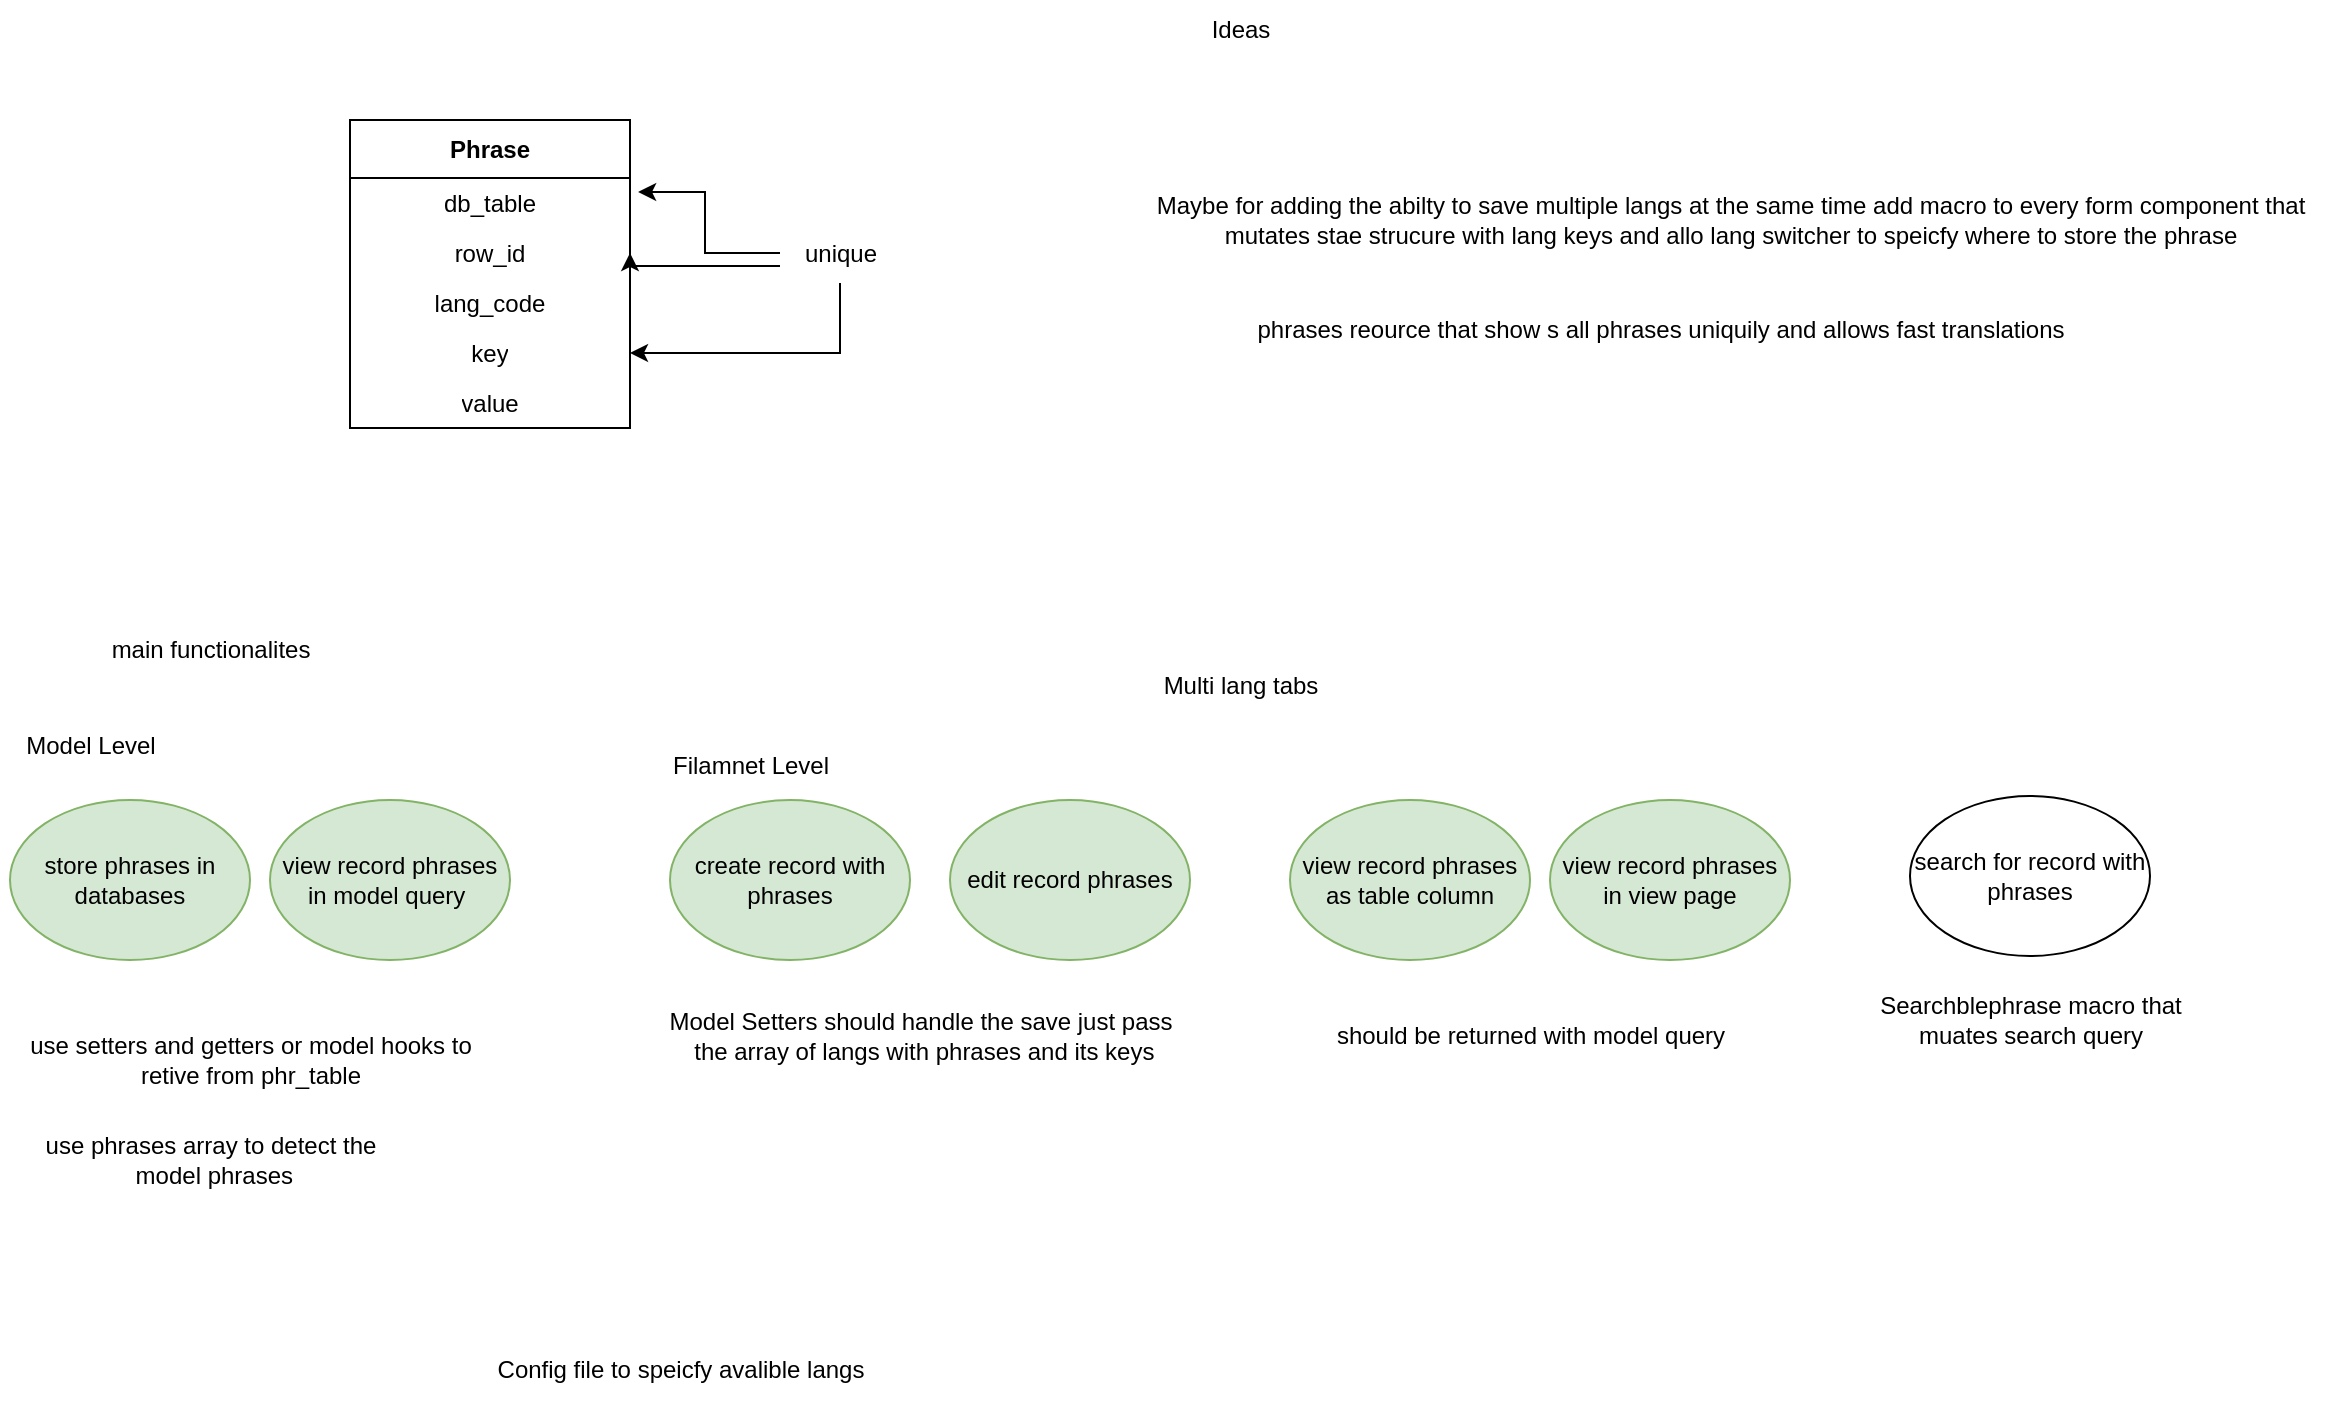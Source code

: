<mxfile version="23.0.2" type="device">
  <diagram name="Page-1" id="ZAdJMXLj5oFdeXyDGSgD">
    <mxGraphModel dx="792" dy="658" grid="1" gridSize="10" guides="1" tooltips="1" connect="1" arrows="1" fold="1" page="1" pageScale="1" pageWidth="850" pageHeight="1100" math="0" shadow="0">
      <root>
        <mxCell id="0" />
        <mxCell id="1" parent="0" />
        <mxCell id="pUKoUOmacYDutBlT-R4i-1" value="Phrase" style="swimlane;fontStyle=1;align=center;verticalAlign=middle;childLayout=stackLayout;horizontal=1;startSize=29;horizontalStack=0;resizeParent=1;resizeParentMax=0;resizeLast=0;collapsible=0;marginBottom=0;html=1;whiteSpace=wrap;" parent="1" vertex="1">
          <mxGeometry x="180" y="150" width="140" height="154" as="geometry" />
        </mxCell>
        <mxCell id="pUKoUOmacYDutBlT-R4i-2" value="db_table" style="text;html=1;strokeColor=none;fillColor=none;align=center;verticalAlign=middle;spacingLeft=4;spacingRight=4;overflow=hidden;rotatable=0;points=[[0,0.5],[1,0.5]];portConstraint=eastwest;whiteSpace=wrap;" parent="pUKoUOmacYDutBlT-R4i-1" vertex="1">
          <mxGeometry y="29" width="140" height="25" as="geometry" />
        </mxCell>
        <mxCell id="pUKoUOmacYDutBlT-R4i-4" value="row_id" style="text;html=1;strokeColor=none;fillColor=none;align=center;verticalAlign=middle;spacingLeft=4;spacingRight=4;overflow=hidden;rotatable=0;points=[[0,0.5],[1,0.5]];portConstraint=eastwest;whiteSpace=wrap;" parent="pUKoUOmacYDutBlT-R4i-1" vertex="1">
          <mxGeometry y="54" width="140" height="25" as="geometry" />
        </mxCell>
        <mxCell id="pUKoUOmacYDutBlT-R4i-7" value="lang_code" style="text;html=1;strokeColor=none;fillColor=none;align=center;verticalAlign=middle;spacingLeft=4;spacingRight=4;overflow=hidden;rotatable=0;points=[[0,0.5],[1,0.5]];portConstraint=eastwest;whiteSpace=wrap;" parent="pUKoUOmacYDutBlT-R4i-1" vertex="1">
          <mxGeometry y="79" width="140" height="25" as="geometry" />
        </mxCell>
        <mxCell id="pUKoUOmacYDutBlT-R4i-6" value="key" style="text;html=1;strokeColor=none;fillColor=none;align=center;verticalAlign=middle;spacingLeft=4;spacingRight=4;overflow=hidden;rotatable=0;points=[[0,0.5],[1,0.5]];portConstraint=eastwest;whiteSpace=wrap;" parent="pUKoUOmacYDutBlT-R4i-1" vertex="1">
          <mxGeometry y="104" width="140" height="25" as="geometry" />
        </mxCell>
        <mxCell id="pUKoUOmacYDutBlT-R4i-8" value="value" style="text;html=1;strokeColor=none;fillColor=none;align=center;verticalAlign=middle;spacingLeft=4;spacingRight=4;overflow=hidden;rotatable=0;points=[[0,0.5],[1,0.5]];portConstraint=eastwest;whiteSpace=wrap;" parent="pUKoUOmacYDutBlT-R4i-1" vertex="1">
          <mxGeometry y="129" width="140" height="25" as="geometry" />
        </mxCell>
        <mxCell id="pUKoUOmacYDutBlT-R4i-11" style="edgeStyle=orthogonalEdgeStyle;rounded=0;orthogonalLoop=1;jettySize=auto;html=1;entryX=1;entryY=0.5;entryDx=0;entryDy=0;" parent="1" source="pUKoUOmacYDutBlT-R4i-9" target="pUKoUOmacYDutBlT-R4i-4" edge="1">
          <mxGeometry relative="1" as="geometry">
            <Array as="points">
              <mxPoint x="320" y="223" />
            </Array>
          </mxGeometry>
        </mxCell>
        <mxCell id="pUKoUOmacYDutBlT-R4i-12" style="edgeStyle=orthogonalEdgeStyle;rounded=0;orthogonalLoop=1;jettySize=auto;html=1;entryX=1;entryY=0.5;entryDx=0;entryDy=0;" parent="1" source="pUKoUOmacYDutBlT-R4i-9" target="pUKoUOmacYDutBlT-R4i-6" edge="1">
          <mxGeometry relative="1" as="geometry" />
        </mxCell>
        <mxCell id="pUKoUOmacYDutBlT-R4i-9" value="unique" style="text;html=1;align=center;verticalAlign=middle;resizable=0;points=[];autosize=1;strokeColor=none;fillColor=none;" parent="1" vertex="1">
          <mxGeometry x="395" y="201.5" width="60" height="30" as="geometry" />
        </mxCell>
        <mxCell id="pUKoUOmacYDutBlT-R4i-13" style="edgeStyle=orthogonalEdgeStyle;rounded=0;orthogonalLoop=1;jettySize=auto;html=1;entryX=1.029;entryY=0.28;entryDx=0;entryDy=0;entryPerimeter=0;" parent="1" source="pUKoUOmacYDutBlT-R4i-9" target="pUKoUOmacYDutBlT-R4i-2" edge="1">
          <mxGeometry relative="1" as="geometry" />
        </mxCell>
        <mxCell id="G9zDoj99W65KA3hhM7_0-2" value="store phrases in databases" style="ellipse;whiteSpace=wrap;html=1;fillColor=#d5e8d4;strokeColor=#82b366;" parent="1" vertex="1">
          <mxGeometry x="10" y="490" width="120" height="80" as="geometry" />
        </mxCell>
        <mxCell id="G9zDoj99W65KA3hhM7_0-3" value="main functionalites" style="text;html=1;align=center;verticalAlign=middle;resizable=0;points=[];autosize=1;strokeColor=none;fillColor=none;" parent="1" vertex="1">
          <mxGeometry x="50" y="400" width="120" height="30" as="geometry" />
        </mxCell>
        <mxCell id="G9zDoj99W65KA3hhM7_0-4" value="create record with phrases" style="ellipse;whiteSpace=wrap;html=1;fillColor=#d5e8d4;strokeColor=#82b366;" parent="1" vertex="1">
          <mxGeometry x="340" y="490" width="120" height="80" as="geometry" />
        </mxCell>
        <mxCell id="G9zDoj99W65KA3hhM7_0-5" value="edit record phrases" style="ellipse;whiteSpace=wrap;html=1;fillColor=#d5e8d4;strokeColor=#82b366;" parent="1" vertex="1">
          <mxGeometry x="480" y="490" width="120" height="80" as="geometry" />
        </mxCell>
        <mxCell id="G9zDoj99W65KA3hhM7_0-7" value="view record phrases&lt;br&gt;in model query&amp;nbsp;" style="ellipse;whiteSpace=wrap;html=1;fillColor=#d5e8d4;strokeColor=#82b366;" parent="1" vertex="1">
          <mxGeometry x="140" y="490" width="120" height="80" as="geometry" />
        </mxCell>
        <mxCell id="G9zDoj99W65KA3hhM7_0-8" value="view record phrases&lt;br&gt;as table column" style="ellipse;whiteSpace=wrap;html=1;fillColor=#d5e8d4;strokeColor=#82b366;" parent="1" vertex="1">
          <mxGeometry x="650" y="490" width="120" height="80" as="geometry" />
        </mxCell>
        <mxCell id="G9zDoj99W65KA3hhM7_0-9" value="view record phrases&lt;br&gt;in view page" style="ellipse;whiteSpace=wrap;html=1;fillColor=#d5e8d4;strokeColor=#82b366;" parent="1" vertex="1">
          <mxGeometry x="780" y="490" width="120" height="80" as="geometry" />
        </mxCell>
        <mxCell id="G9zDoj99W65KA3hhM7_0-10" value="search for record with phrases" style="ellipse;whiteSpace=wrap;html=1;" parent="1" vertex="1">
          <mxGeometry x="960" y="488" width="120" height="80" as="geometry" />
        </mxCell>
        <mxCell id="G9zDoj99W65KA3hhM7_0-12" value="use setters and getters or model hooks to &lt;br&gt;retive from phr_table" style="text;html=1;align=center;verticalAlign=middle;resizable=0;points=[];autosize=1;strokeColor=none;fillColor=none;" parent="1" vertex="1">
          <mxGeometry x="10" y="600" width="240" height="40" as="geometry" />
        </mxCell>
        <mxCell id="G9zDoj99W65KA3hhM7_0-14" value="Model Level" style="text;html=1;align=center;verticalAlign=middle;resizable=0;points=[];autosize=1;strokeColor=none;fillColor=none;" parent="1" vertex="1">
          <mxGeometry x="5" y="448" width="90" height="30" as="geometry" />
        </mxCell>
        <mxCell id="G9zDoj99W65KA3hhM7_0-15" value="Filamnet Level" style="text;html=1;align=center;verticalAlign=middle;resizable=0;points=[];autosize=1;strokeColor=none;fillColor=none;" parent="1" vertex="1">
          <mxGeometry x="330" y="458" width="100" height="30" as="geometry" />
        </mxCell>
        <mxCell id="G9zDoj99W65KA3hhM7_0-17" value="use phrases array to detect the&lt;br&gt;&amp;nbsp;model phrases" style="text;html=1;align=center;verticalAlign=middle;resizable=0;points=[];autosize=1;strokeColor=none;fillColor=none;" parent="1" vertex="1">
          <mxGeometry x="15" y="650" width="190" height="40" as="geometry" />
        </mxCell>
        <mxCell id="G9zDoj99W65KA3hhM7_0-18" value="Config file to speicfy avalible langs" style="text;html=1;align=center;verticalAlign=middle;resizable=0;points=[];autosize=1;strokeColor=none;fillColor=none;" parent="1" vertex="1">
          <mxGeometry x="240" y="760" width="210" height="30" as="geometry" />
        </mxCell>
        <mxCell id="G9zDoj99W65KA3hhM7_0-19" value="Multi lang tabs" style="text;html=1;align=center;verticalAlign=middle;resizable=0;points=[];autosize=1;strokeColor=none;fillColor=none;" parent="1" vertex="1">
          <mxGeometry x="575" y="418" width="100" height="30" as="geometry" />
        </mxCell>
        <mxCell id="G9zDoj99W65KA3hhM7_0-20" value="Searchblephrase macro that &lt;br&gt;muates search query" style="text;html=1;align=center;verticalAlign=middle;resizable=0;points=[];autosize=1;strokeColor=none;fillColor=none;" parent="1" vertex="1">
          <mxGeometry x="935" y="580" width="170" height="40" as="geometry" />
        </mxCell>
        <mxCell id="G9zDoj99W65KA3hhM7_0-21" value="Model Setters should handle the save just pass&lt;br&gt;&amp;nbsp;the array of langs with phrases and its keys" style="text;html=1;align=center;verticalAlign=middle;resizable=0;points=[];autosize=1;strokeColor=none;fillColor=none;" parent="1" vertex="1">
          <mxGeometry x="330" y="588" width="270" height="40" as="geometry" />
        </mxCell>
        <mxCell id="G9zDoj99W65KA3hhM7_0-22" value="should be returned with model query" style="text;html=1;align=center;verticalAlign=middle;resizable=0;points=[];autosize=1;strokeColor=none;fillColor=none;" parent="1" vertex="1">
          <mxGeometry x="660" y="593" width="220" height="30" as="geometry" />
        </mxCell>
        <mxCell id="G9zDoj99W65KA3hhM7_0-23" value="Maybe for adding the abilty to save multiple langs at the same time add macro to every form component that &lt;br&gt;mutates stae strucure with lang keys and allo lang switcher to speicfy where to store the phrase" style="text;html=1;align=center;verticalAlign=middle;resizable=0;points=[];autosize=1;strokeColor=none;fillColor=none;" parent="1" vertex="1">
          <mxGeometry x="570" y="180" width="600" height="40" as="geometry" />
        </mxCell>
        <mxCell id="G9zDoj99W65KA3hhM7_0-24" value="Ideas" style="text;html=1;align=center;verticalAlign=middle;resizable=0;points=[];autosize=1;strokeColor=none;fillColor=none;" parent="1" vertex="1">
          <mxGeometry x="600" y="90" width="50" height="30" as="geometry" />
        </mxCell>
        <mxCell id="G9zDoj99W65KA3hhM7_0-25" value="phrases reource that show s all phrases uniquily and allows fast translations" style="text;html=1;align=center;verticalAlign=middle;resizable=0;points=[];autosize=1;strokeColor=none;fillColor=none;" parent="1" vertex="1">
          <mxGeometry x="620" y="240" width="430" height="30" as="geometry" />
        </mxCell>
      </root>
    </mxGraphModel>
  </diagram>
</mxfile>
